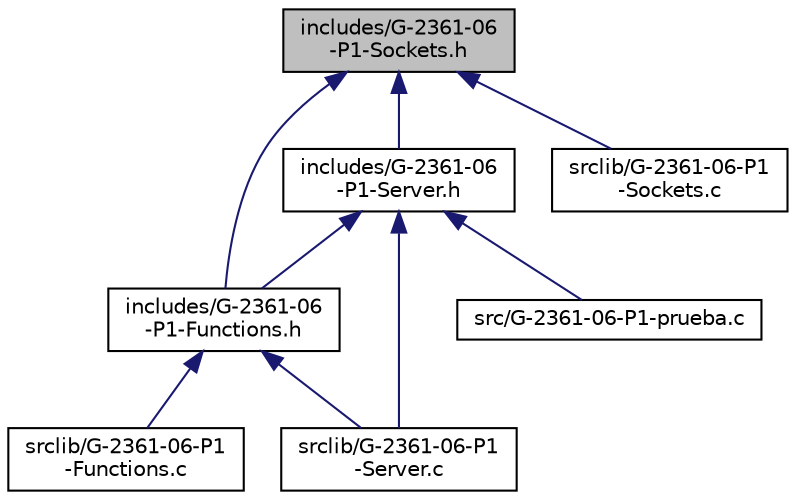 digraph "includes/G-2361-06-P1-Sockets.h"
{
  edge [fontname="Helvetica",fontsize="10",labelfontname="Helvetica",labelfontsize="10"];
  node [fontname="Helvetica",fontsize="10",shape=record];
  Node1 [label="includes/G-2361-06\l-P1-Sockets.h",height=0.2,width=0.4,color="black", fillcolor="grey75", style="filled", fontcolor="black"];
  Node1 -> Node2 [dir="back",color="midnightblue",fontsize="10",style="solid"];
  Node2 [label="includes/G-2361-06\l-P1-Functions.h",height=0.2,width=0.4,color="black", fillcolor="white", style="filled",URL="$_g-2361-06-_p1-_functions_8h.html"];
  Node2 -> Node3 [dir="back",color="midnightblue",fontsize="10",style="solid"];
  Node3 [label="srclib/G-2361-06-P1\l-Functions.c",height=0.2,width=0.4,color="black", fillcolor="white", style="filled",URL="$_g-2361-06-_p1-_functions_8c.html"];
  Node2 -> Node4 [dir="back",color="midnightblue",fontsize="10",style="solid"];
  Node4 [label="srclib/G-2361-06-P1\l-Server.c",height=0.2,width=0.4,color="black", fillcolor="white", style="filled",URL="$_g-2361-06-_p1-_server_8c.html",tooltip="Implementacion de las funciones del Servidor. "];
  Node1 -> Node5 [dir="back",color="midnightblue",fontsize="10",style="solid"];
  Node5 [label="includes/G-2361-06\l-P1-Server.h",height=0.2,width=0.4,color="black", fillcolor="white", style="filled",URL="$_g-2361-06-_p1-_server_8h.html"];
  Node5 -> Node2 [dir="back",color="midnightblue",fontsize="10",style="solid"];
  Node5 -> Node6 [dir="back",color="midnightblue",fontsize="10",style="solid"];
  Node6 [label="src/G-2361-06-P1-prueba.c",height=0.2,width=0.4,color="black", fillcolor="white", style="filled",URL="$_g-2361-06-_p1-prueba_8c.html",tooltip="Modulo main. "];
  Node5 -> Node4 [dir="back",color="midnightblue",fontsize="10",style="solid"];
  Node1 -> Node7 [dir="back",color="midnightblue",fontsize="10",style="solid"];
  Node7 [label="srclib/G-2361-06-P1\l-Sockets.c",height=0.2,width=0.4,color="black", fillcolor="white", style="filled",URL="$_g-2361-06-_p1-_sockets_8c.html"];
}
